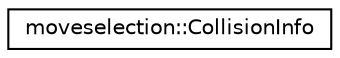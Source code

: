 digraph "Graphical Class Hierarchy"
{
 // LATEX_PDF_SIZE
  edge [fontname="Helvetica",fontsize="10",labelfontname="Helvetica",labelfontsize="10"];
  node [fontname="Helvetica",fontsize="10",shape=record];
  rankdir="LR";
  Node0 [label="moveselection::CollisionInfo",height=0.2,width=0.4,color="black", fillcolor="white", style="filled",URL="$structmoveselection_1_1CollisionInfo.html",tooltip=" "];
}

